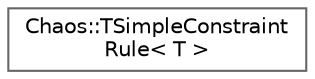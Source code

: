 digraph "Graphical Class Hierarchy"
{
 // INTERACTIVE_SVG=YES
 // LATEX_PDF_SIZE
  bgcolor="transparent";
  edge [fontname=Helvetica,fontsize=10,labelfontname=Helvetica,labelfontsize=10];
  node [fontname=Helvetica,fontsize=10,shape=box,height=0.2,width=0.4];
  rankdir="LR";
  Node0 [id="Node000000",label="Chaos::TSimpleConstraint\lRule\< T \>",height=0.2,width=0.4,color="grey40", fillcolor="white", style="filled",URL="$d8/d00/classChaos_1_1TSimpleConstraintRule.html",tooltip=" "];
}
